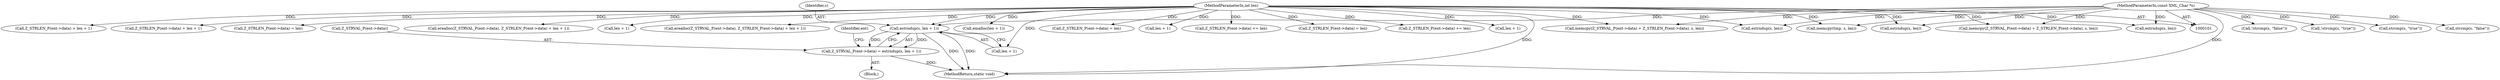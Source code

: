 digraph "0_php-src_a44c89e8af7c2410f4bfc5e097be2a5d0639a60c?w=1@pointer" {
"1000232" [label="(Call,estrndup(s, len + 1))"];
"1000103" [label="(MethodParameterIn,const XML_Char *s)"];
"1000104" [label="(MethodParameterIn,int len)"];
"1000227" [label="(Call,Z_STRVAL_P(ent->data) = estrndup(s, len + 1))"];
"1000154" [label="(Call,estrndup(s, len))"];
"1000269" [label="(Call,Z_STRLEN_P(ent->data) += len)"];
"1000195" [label="(Call,Z_STRLEN_P(ent->data) += len)"];
"1000228" [label="(Call,Z_STRVAL_P(ent->data))"];
"1000227" [label="(Call,Z_STRVAL_P(ent->data) = estrndup(s, len + 1))"];
"1000254" [label="(Call,len + 1)"];
"1000234" [label="(Call,len + 1)"];
"1000429" [label="(MethodReturn,static void)"];
"1000175" [label="(Call,Z_STRLEN_P(ent->data) + len + 1)"];
"1000318" [label="(Call,!strcmp(s, \"true\"))"];
"1000249" [label="(Call,Z_STRLEN_P(ent->data) + len + 1)"];
"1000294" [label="(Call,Z_STRLEN_P(ent->data) = len)"];
"1000170" [label="(Call,erealloc(Z_STRVAL_P(ent->data), Z_STRLEN_P(ent->data) + len + 1))"];
"1000233" [label="(Identifier,s)"];
"1000257" [label="(Call,memcpy(Z_STRVAL_P(ent->data) + Z_STRLEN_P(ent->data), s, len))"];
"1000378" [label="(Call,memcpy(tmp, s, len))"];
"1000180" [label="(Call,len + 1)"];
"1000244" [label="(Call,erealloc(Z_STRVAL_P(ent->data), Z_STRLEN_P(ent->data) + len + 1))"];
"1000374" [label="(Call,emalloc(len + 1))"];
"1000410" [label="(Call,Z_STRLEN_P(ent->data) = len)"];
"1000104" [label="(MethodParameterIn,int len)"];
"1000305" [label="(Call,estrndup(s, len))"];
"1000272" [label="(Identifier,ent)"];
"1000232" [label="(Call,estrndup(s, len + 1))"];
"1000221" [label="(Block,)"];
"1000319" [label="(Call,strcmp(s, \"true\"))"];
"1000332" [label="(Call,strcmp(s, \"false\"))"];
"1000375" [label="(Call,len + 1)"];
"1000103" [label="(MethodParameterIn,const XML_Char *s)"];
"1000183" [label="(Call,memcpy(Z_STRVAL_P(ent->data) + Z_STRLEN_P(ent->data), s, len))"];
"1000157" [label="(Call,Z_STRLEN_P(ent->data) = len)"];
"1000421" [label="(Call,estrndup(s, len))"];
"1000331" [label="(Call,!strcmp(s, \"false\"))"];
"1000232" -> "1000227"  [label="AST: "];
"1000232" -> "1000234"  [label="CFG: "];
"1000233" -> "1000232"  [label="AST: "];
"1000234" -> "1000232"  [label="AST: "];
"1000227" -> "1000232"  [label="CFG: "];
"1000232" -> "1000429"  [label="DDG: "];
"1000232" -> "1000429"  [label="DDG: "];
"1000232" -> "1000227"  [label="DDG: "];
"1000232" -> "1000227"  [label="DDG: "];
"1000103" -> "1000232"  [label="DDG: "];
"1000104" -> "1000232"  [label="DDG: "];
"1000103" -> "1000101"  [label="AST: "];
"1000103" -> "1000429"  [label="DDG: "];
"1000103" -> "1000154"  [label="DDG: "];
"1000103" -> "1000183"  [label="DDG: "];
"1000103" -> "1000257"  [label="DDG: "];
"1000103" -> "1000305"  [label="DDG: "];
"1000103" -> "1000318"  [label="DDG: "];
"1000103" -> "1000319"  [label="DDG: "];
"1000103" -> "1000331"  [label="DDG: "];
"1000103" -> "1000332"  [label="DDG: "];
"1000103" -> "1000378"  [label="DDG: "];
"1000103" -> "1000421"  [label="DDG: "];
"1000104" -> "1000101"  [label="AST: "];
"1000104" -> "1000429"  [label="DDG: "];
"1000104" -> "1000154"  [label="DDG: "];
"1000104" -> "1000157"  [label="DDG: "];
"1000104" -> "1000170"  [label="DDG: "];
"1000104" -> "1000175"  [label="DDG: "];
"1000104" -> "1000180"  [label="DDG: "];
"1000104" -> "1000183"  [label="DDG: "];
"1000104" -> "1000195"  [label="DDG: "];
"1000104" -> "1000234"  [label="DDG: "];
"1000104" -> "1000244"  [label="DDG: "];
"1000104" -> "1000249"  [label="DDG: "];
"1000104" -> "1000254"  [label="DDG: "];
"1000104" -> "1000257"  [label="DDG: "];
"1000104" -> "1000269"  [label="DDG: "];
"1000104" -> "1000294"  [label="DDG: "];
"1000104" -> "1000305"  [label="DDG: "];
"1000104" -> "1000374"  [label="DDG: "];
"1000104" -> "1000375"  [label="DDG: "];
"1000104" -> "1000378"  [label="DDG: "];
"1000104" -> "1000410"  [label="DDG: "];
"1000104" -> "1000421"  [label="DDG: "];
"1000227" -> "1000221"  [label="AST: "];
"1000228" -> "1000227"  [label="AST: "];
"1000272" -> "1000227"  [label="CFG: "];
"1000227" -> "1000429"  [label="DDG: "];
}
